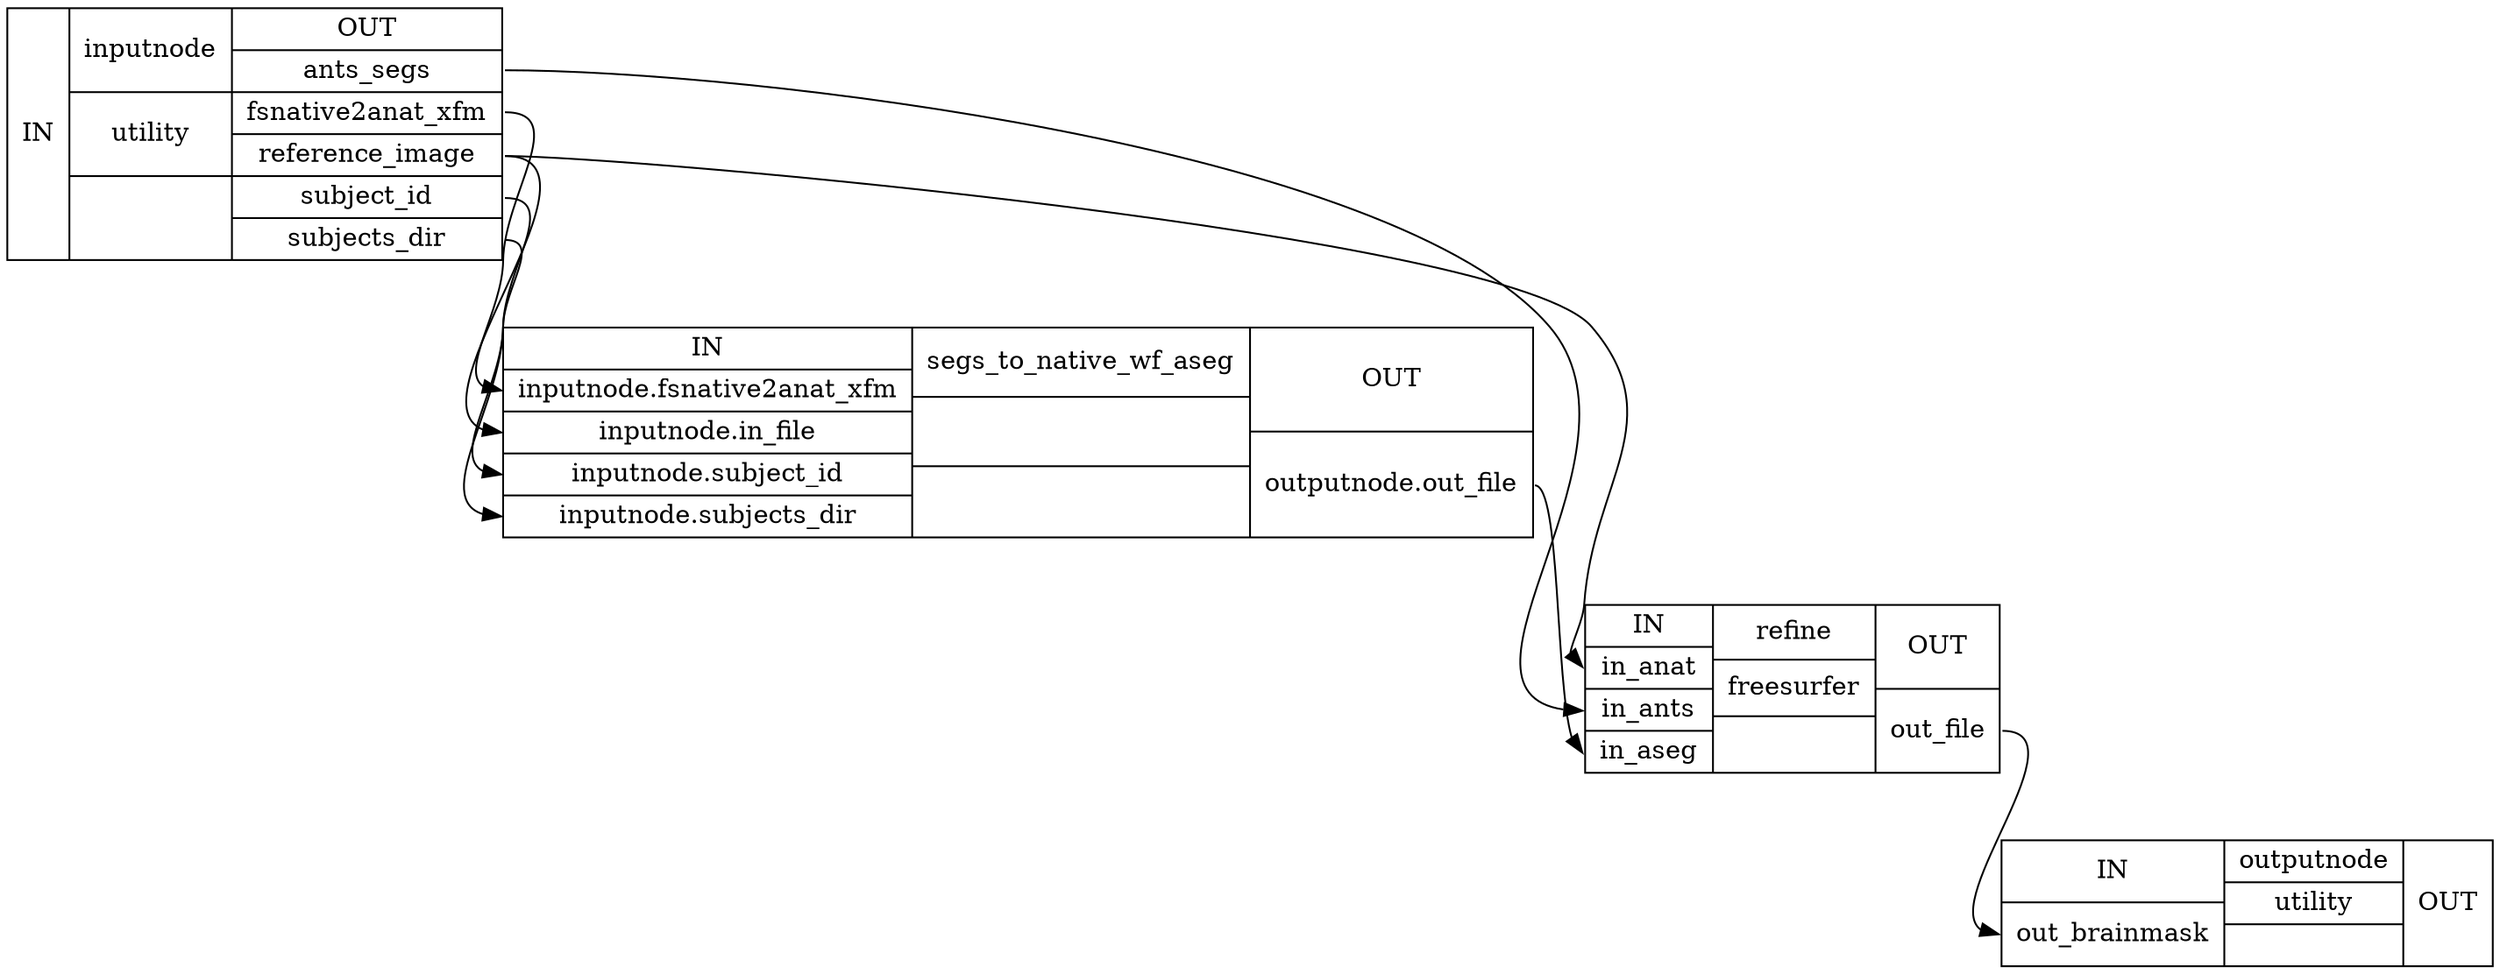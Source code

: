 digraph structs {
node [shape=record];
refinement_wfinputnode [label="{IN}|{ inputnode | utility |  }|{OUT|<outantssegs> ants_segs|<outfsnative2anatxfm> fsnative2anat_xfm|<outreferenceimage> reference_image|<outsubjectid> subject_id|<outsubjectsdir> subjects_dir}"];
refinement_wfsegs_to_native_wf_aseg [label="{IN|<ininputnodefsnative2anatxfm> inputnode.fsnative2anat_xfm|<ininputnodeinfile> inputnode.in_file|<ininputnodesubjectid> inputnode.subject_id|<ininputnodesubjectsdir> inputnode.subjects_dir}|{ segs_to_native_wf_aseg |  |  }|{OUT|<outoutputnodeoutfile> outputnode.out_file}"];
refinement_wfrefine [label="{IN|<ininanat> in_anat|<ininants> in_ants|<ininaseg> in_aseg}|{ refine | freesurfer |  }|{OUT|<outoutfile> out_file}"];
refinement_wfoutputnode [label="{IN|<inoutbrainmask> out_brainmask}|{ outputnode | utility |  }|{OUT}"];
refinement_wfinputnode:outantssegs:e -> refinement_wfrefine:ininants:w;
refinement_wfinputnode:outfsnative2anatxfm:e -> refinement_wfsegs_to_native_wf_aseg:ininputnodefsnative2anatxfm:w;
refinement_wfinputnode:outreferenceimage:e -> refinement_wfrefine:ininanat:w;
refinement_wfinputnode:outreferenceimage:e -> refinement_wfsegs_to_native_wf_aseg:ininputnodeinfile:w;
refinement_wfinputnode:outsubjectid:e -> refinement_wfsegs_to_native_wf_aseg:ininputnodesubjectid:w;
refinement_wfinputnode:outsubjectsdir:e -> refinement_wfsegs_to_native_wf_aseg:ininputnodesubjectsdir:w;
refinement_wfrefine:outoutfile:e -> refinement_wfoutputnode:inoutbrainmask:w;
refinement_wfsegs_to_native_wf_aseg:outoutputnodeoutfile:e -> refinement_wfrefine:ininaseg:w;
}